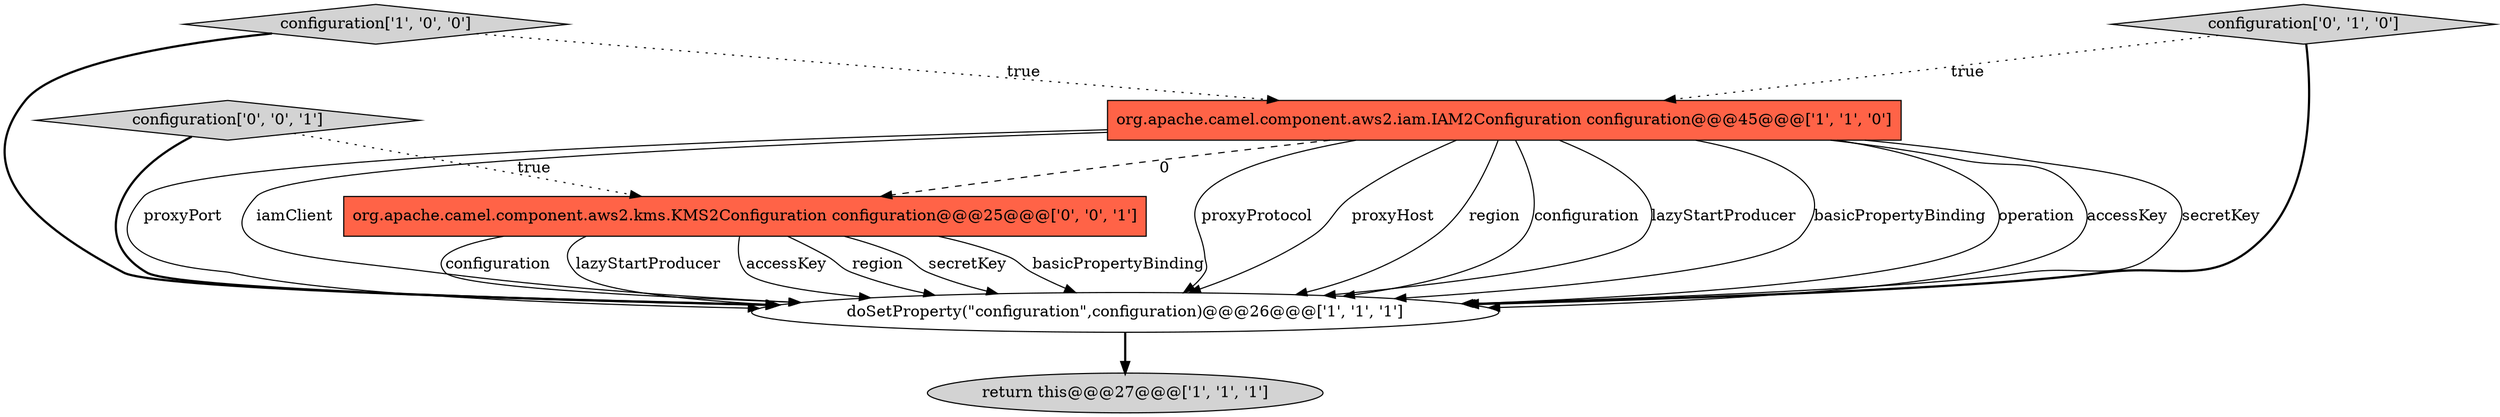 digraph {
3 [style = filled, label = "configuration['1', '0', '0']", fillcolor = lightgray, shape = diamond image = "AAA0AAABBB1BBB"];
6 [style = filled, label = "configuration['0', '0', '1']", fillcolor = lightgray, shape = diamond image = "AAA0AAABBB3BBB"];
4 [style = filled, label = "configuration['0', '1', '0']", fillcolor = lightgray, shape = diamond image = "AAA0AAABBB2BBB"];
0 [style = filled, label = "org.apache.camel.component.aws2.iam.IAM2Configuration configuration@@@45@@@['1', '1', '0']", fillcolor = tomato, shape = box image = "AAA0AAABBB1BBB"];
2 [style = filled, label = "return this@@@27@@@['1', '1', '1']", fillcolor = lightgray, shape = ellipse image = "AAA0AAABBB1BBB"];
1 [style = filled, label = "doSetProperty(\"configuration\",configuration)@@@26@@@['1', '1', '1']", fillcolor = white, shape = ellipse image = "AAA0AAABBB1BBB"];
5 [style = filled, label = "org.apache.camel.component.aws2.kms.KMS2Configuration configuration@@@25@@@['0', '0', '1']", fillcolor = tomato, shape = box image = "AAA0AAABBB3BBB"];
0->1 [style = solid, label="proxyProtocol"];
3->1 [style = bold, label=""];
0->5 [style = dashed, label="0"];
0->1 [style = solid, label="proxyHost"];
5->1 [style = solid, label="configuration"];
5->1 [style = solid, label="lazyStartProducer"];
4->0 [style = dotted, label="true"];
0->1 [style = solid, label="region"];
0->1 [style = solid, label="configuration"];
5->1 [style = solid, label="accessKey"];
0->1 [style = solid, label="lazyStartProducer"];
0->1 [style = solid, label="basicPropertyBinding"];
5->1 [style = solid, label="region"];
0->1 [style = solid, label="operation"];
6->1 [style = bold, label=""];
0->1 [style = solid, label="accessKey"];
0->1 [style = solid, label="secretKey"];
3->0 [style = dotted, label="true"];
5->1 [style = solid, label="secretKey"];
1->2 [style = bold, label=""];
4->1 [style = bold, label=""];
5->1 [style = solid, label="basicPropertyBinding"];
6->5 [style = dotted, label="true"];
0->1 [style = solid, label="proxyPort"];
0->1 [style = solid, label="iamClient"];
}
